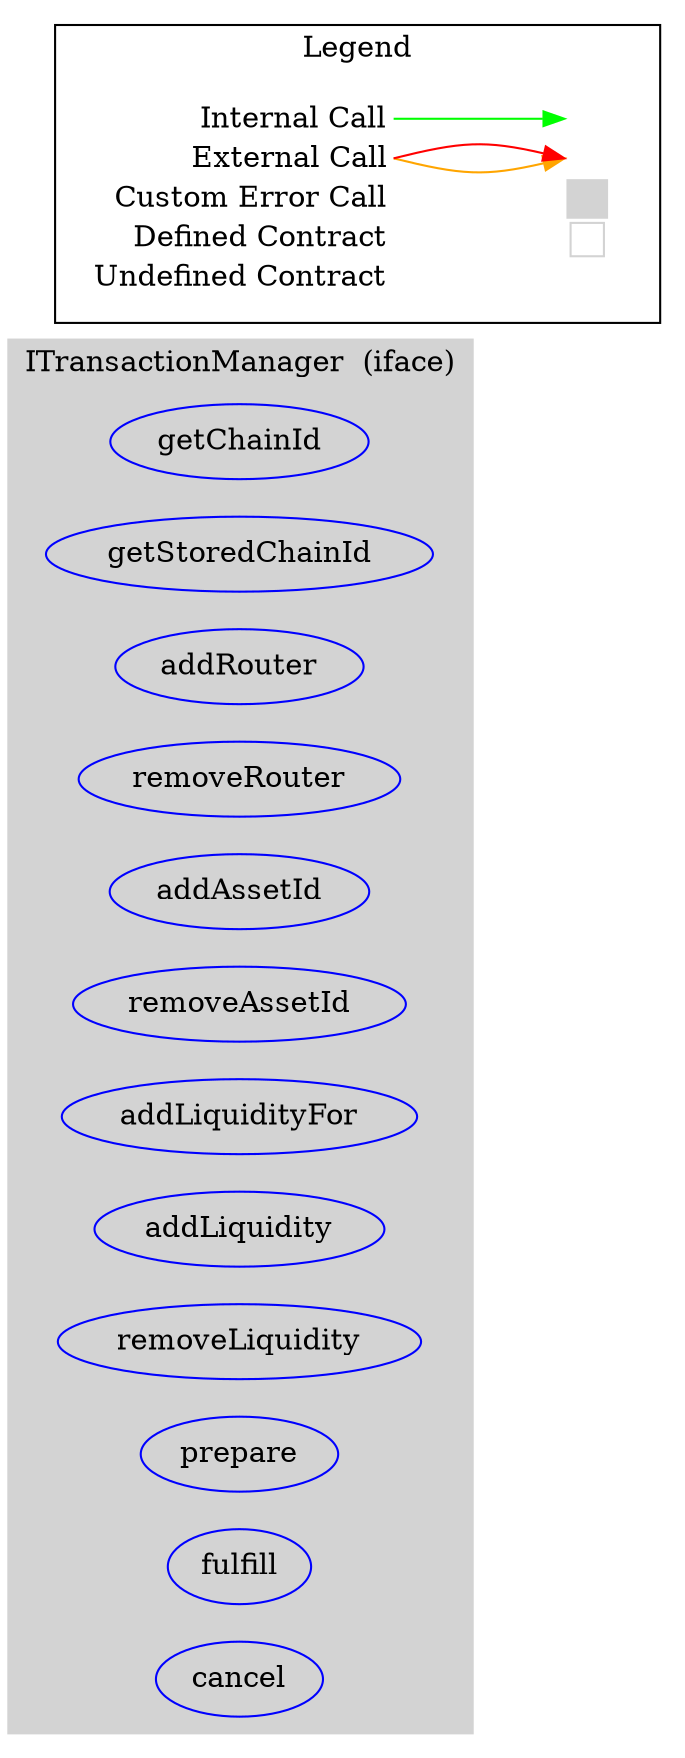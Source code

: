 digraph G {
  graph [ ratio = "auto", page = "100", compound =true ];
subgraph "clusterITransactionManager" {
  graph [ label = "ITransactionManager  (iface)", color = "lightgray", style = "filled", bgcolor = "lightgray" ];
  "ITransactionManager.getChainId" [ label = "getChainId", color = "blue" ];
  "ITransactionManager.getStoredChainId" [ label = "getStoredChainId", color = "blue" ];
  "ITransactionManager.addRouter" [ label = "addRouter", color = "blue" ];
  "ITransactionManager.removeRouter" [ label = "removeRouter", color = "blue" ];
  "ITransactionManager.addAssetId" [ label = "addAssetId", color = "blue" ];
  "ITransactionManager.removeAssetId" [ label = "removeAssetId", color = "blue" ];
  "ITransactionManager.addLiquidityFor" [ label = "addLiquidityFor", color = "blue" ];
  "ITransactionManager.addLiquidity" [ label = "addLiquidity", color = "blue" ];
  "ITransactionManager.removeLiquidity" [ label = "removeLiquidity", color = "blue" ];
  "ITransactionManager.prepare" [ label = "prepare", color = "blue" ];
  "ITransactionManager.fulfill" [ label = "fulfill", color = "blue" ];
  "ITransactionManager.cancel" [ label = "cancel", color = "blue" ];
}



rankdir=LR
node [shape=plaintext]
subgraph cluster_01 { 
label = "Legend";
key [label=<<table border="0" cellpadding="2" cellspacing="0" cellborder="0">
  <tr><td align="right" port="i1">Internal Call</td></tr>
  <tr><td align="right" port="i2">External Call</td></tr>
  <tr><td align="right" port="i2">Custom Error Call</td></tr>
  <tr><td align="right" port="i3">Defined Contract</td></tr>
  <tr><td align="right" port="i4">Undefined Contract</td></tr>
  </table>>]
key2 [label=<<table border="0" cellpadding="2" cellspacing="0" cellborder="0">
  <tr><td port="i1">&nbsp;&nbsp;&nbsp;</td></tr>
  <tr><td port="i2">&nbsp;&nbsp;&nbsp;</td></tr>
  <tr><td port="i3" bgcolor="lightgray">&nbsp;&nbsp;&nbsp;</td></tr>
  <tr><td port="i4">
    <table border="1" cellborder="0" cellspacing="0" cellpadding="7" color="lightgray">
      <tr>
       <td></td>
      </tr>
     </table>
  </td></tr>
  </table>>]
key:i1:e -> key2:i1:w [color="green"]
key:i2:e -> key2:i2:w [color="orange"]
key:i2:e -> key2:i2:w [color="red"]
}
}

